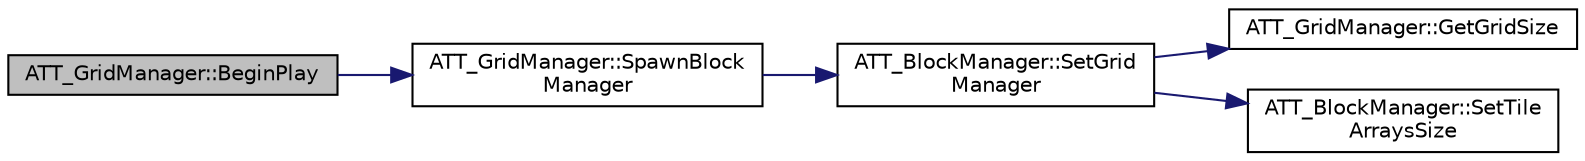 digraph "ATT_GridManager::BeginPlay"
{
 // LATEX_PDF_SIZE
  edge [fontname="Helvetica",fontsize="10",labelfontname="Helvetica",labelfontsize="10"];
  node [fontname="Helvetica",fontsize="10",shape=record];
  rankdir="LR";
  Node12 [label="ATT_GridManager::BeginPlay",height=0.2,width=0.4,color="black", fillcolor="grey75", style="filled", fontcolor="black",tooltip=" "];
  Node12 -> Node13 [color="midnightblue",fontsize="10",style="solid",fontname="Helvetica"];
  Node13 [label="ATT_GridManager::SpawnBlock\lManager",height=0.2,width=0.4,color="black", fillcolor="white", style="filled",URL="$class_a_t_t___grid_manager.html#aa5645338890f95f2d400420c29f82952",tooltip=" "];
  Node13 -> Node14 [color="midnightblue",fontsize="10",style="solid",fontname="Helvetica"];
  Node14 [label="ATT_BlockManager::SetGrid\lManager",height=0.2,width=0.4,color="black", fillcolor="white", style="filled",URL="$class_a_t_t___block_manager.html#adb56f90bbc291b799f38e91d26d6f003",tooltip=" "];
  Node14 -> Node15 [color="midnightblue",fontsize="10",style="solid",fontname="Helvetica"];
  Node15 [label="ATT_GridManager::GetGridSize",height=0.2,width=0.4,color="black", fillcolor="white", style="filled",URL="$class_a_t_t___grid_manager.html#ac32858e31de063415fcb5131962d4a59",tooltip=" "];
  Node14 -> Node16 [color="midnightblue",fontsize="10",style="solid",fontname="Helvetica"];
  Node16 [label="ATT_BlockManager::SetTile\lArraysSize",height=0.2,width=0.4,color="black", fillcolor="white", style="filled",URL="$class_a_t_t___block_manager.html#a9099e50a423a43479b86e9f7fc093565",tooltip=" "];
}

